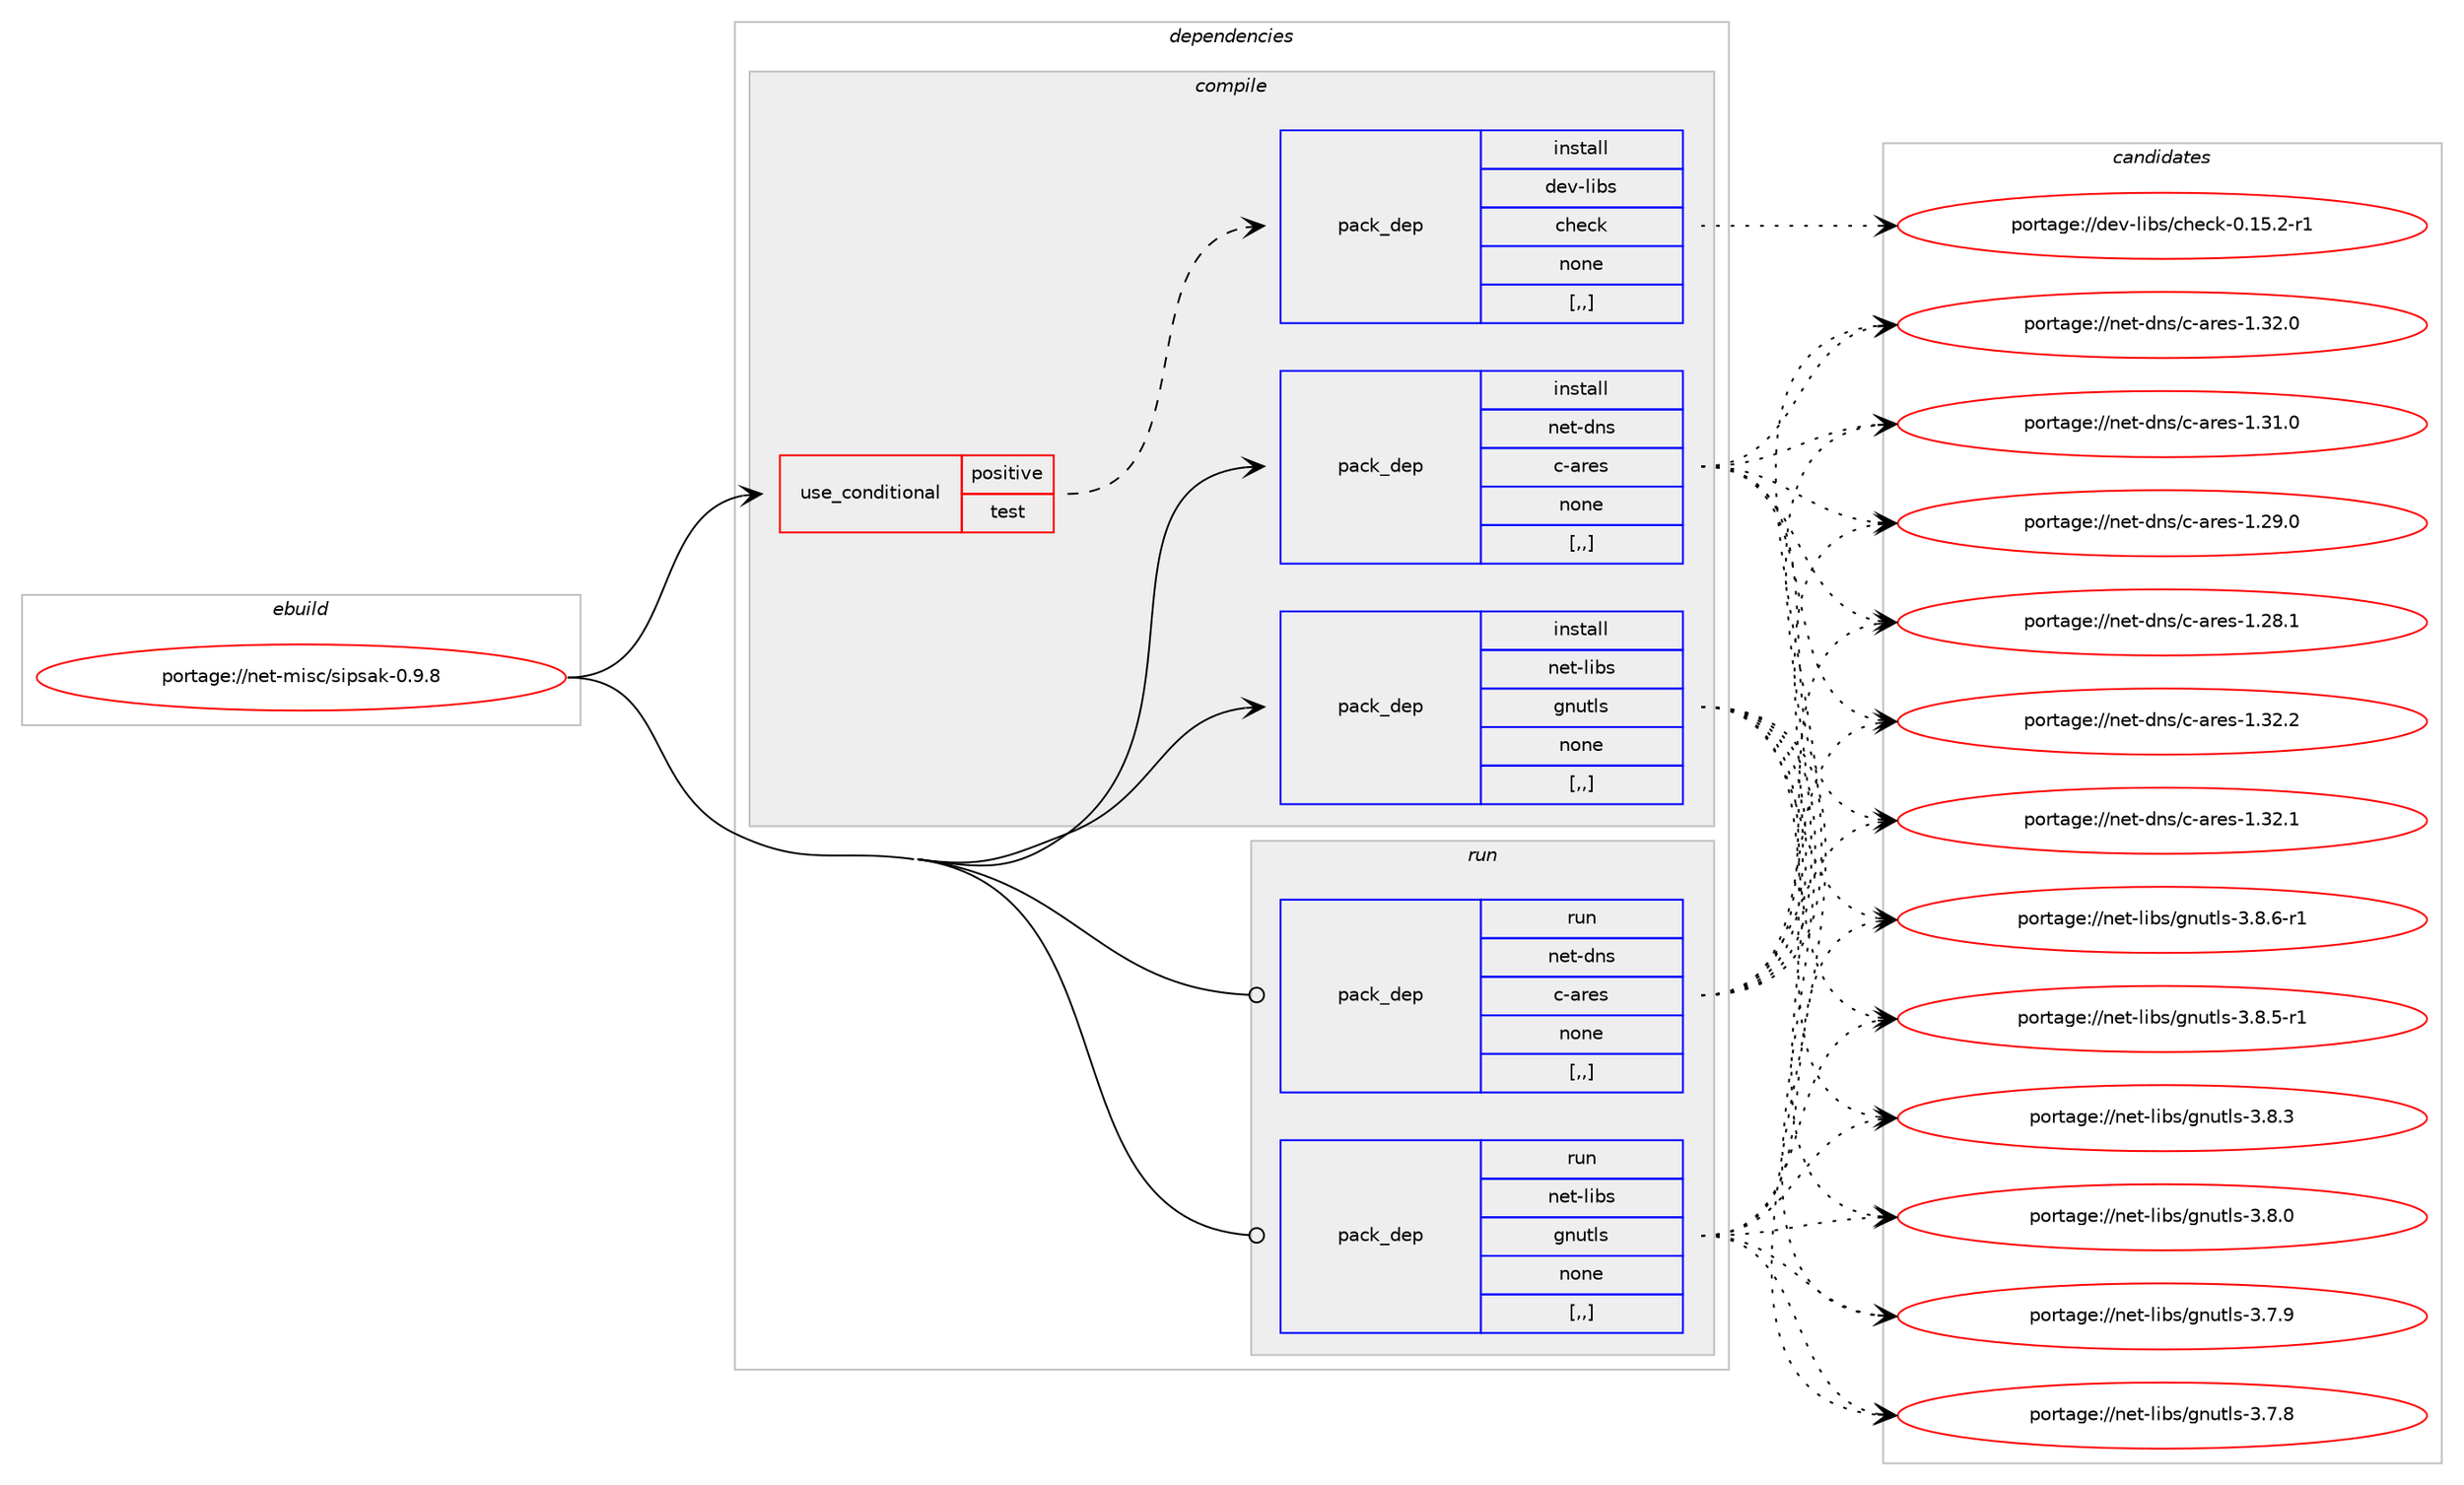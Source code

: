 digraph prolog {

# *************
# Graph options
# *************

newrank=true;
concentrate=true;
compound=true;
graph [rankdir=LR,fontname=Helvetica,fontsize=10,ranksep=1.5];#, ranksep=2.5, nodesep=0.2];
edge  [arrowhead=vee];
node  [fontname=Helvetica,fontsize=10];

# **********
# The ebuild
# **********

subgraph cluster_leftcol {
color=gray;
label=<<i>ebuild</i>>;
id [label="portage://net-misc/sipsak-0.9.8", color=red, width=4, href="../net-misc/sipsak-0.9.8.svg"];
}

# ****************
# The dependencies
# ****************

subgraph cluster_midcol {
color=gray;
label=<<i>dependencies</i>>;
subgraph cluster_compile {
fillcolor="#eeeeee";
style=filled;
label=<<i>compile</i>>;
subgraph cond98971 {
dependency375417 [label=<<TABLE BORDER="0" CELLBORDER="1" CELLSPACING="0" CELLPADDING="4"><TR><TD ROWSPAN="3" CELLPADDING="10">use_conditional</TD></TR><TR><TD>positive</TD></TR><TR><TD>test</TD></TR></TABLE>>, shape=none, color=red];
subgraph pack273752 {
dependency375418 [label=<<TABLE BORDER="0" CELLBORDER="1" CELLSPACING="0" CELLPADDING="4" WIDTH="220"><TR><TD ROWSPAN="6" CELLPADDING="30">pack_dep</TD></TR><TR><TD WIDTH="110">install</TD></TR><TR><TD>dev-libs</TD></TR><TR><TD>check</TD></TR><TR><TD>none</TD></TR><TR><TD>[,,]</TD></TR></TABLE>>, shape=none, color=blue];
}
dependency375417:e -> dependency375418:w [weight=20,style="dashed",arrowhead="vee"];
}
id:e -> dependency375417:w [weight=20,style="solid",arrowhead="vee"];
subgraph pack273753 {
dependency375419 [label=<<TABLE BORDER="0" CELLBORDER="1" CELLSPACING="0" CELLPADDING="4" WIDTH="220"><TR><TD ROWSPAN="6" CELLPADDING="30">pack_dep</TD></TR><TR><TD WIDTH="110">install</TD></TR><TR><TD>net-dns</TD></TR><TR><TD>c-ares</TD></TR><TR><TD>none</TD></TR><TR><TD>[,,]</TD></TR></TABLE>>, shape=none, color=blue];
}
id:e -> dependency375419:w [weight=20,style="solid",arrowhead="vee"];
subgraph pack273754 {
dependency375420 [label=<<TABLE BORDER="0" CELLBORDER="1" CELLSPACING="0" CELLPADDING="4" WIDTH="220"><TR><TD ROWSPAN="6" CELLPADDING="30">pack_dep</TD></TR><TR><TD WIDTH="110">install</TD></TR><TR><TD>net-libs</TD></TR><TR><TD>gnutls</TD></TR><TR><TD>none</TD></TR><TR><TD>[,,]</TD></TR></TABLE>>, shape=none, color=blue];
}
id:e -> dependency375420:w [weight=20,style="solid",arrowhead="vee"];
}
subgraph cluster_compileandrun {
fillcolor="#eeeeee";
style=filled;
label=<<i>compile and run</i>>;
}
subgraph cluster_run {
fillcolor="#eeeeee";
style=filled;
label=<<i>run</i>>;
subgraph pack273755 {
dependency375421 [label=<<TABLE BORDER="0" CELLBORDER="1" CELLSPACING="0" CELLPADDING="4" WIDTH="220"><TR><TD ROWSPAN="6" CELLPADDING="30">pack_dep</TD></TR><TR><TD WIDTH="110">run</TD></TR><TR><TD>net-dns</TD></TR><TR><TD>c-ares</TD></TR><TR><TD>none</TD></TR><TR><TD>[,,]</TD></TR></TABLE>>, shape=none, color=blue];
}
id:e -> dependency375421:w [weight=20,style="solid",arrowhead="odot"];
subgraph pack273756 {
dependency375422 [label=<<TABLE BORDER="0" CELLBORDER="1" CELLSPACING="0" CELLPADDING="4" WIDTH="220"><TR><TD ROWSPAN="6" CELLPADDING="30">pack_dep</TD></TR><TR><TD WIDTH="110">run</TD></TR><TR><TD>net-libs</TD></TR><TR><TD>gnutls</TD></TR><TR><TD>none</TD></TR><TR><TD>[,,]</TD></TR></TABLE>>, shape=none, color=blue];
}
id:e -> dependency375422:w [weight=20,style="solid",arrowhead="odot"];
}
}

# **************
# The candidates
# **************

subgraph cluster_choices {
rank=same;
color=gray;
label=<<i>candidates</i>>;

subgraph choice273752 {
color=black;
nodesep=1;
choice1001011184510810598115479910410199107454846495346504511449 [label="portage://dev-libs/check-0.15.2-r1", color=red, width=4,href="../dev-libs/check-0.15.2-r1.svg"];
dependency375418:e -> choice1001011184510810598115479910410199107454846495346504511449:w [style=dotted,weight="100"];
}
subgraph choice273753 {
color=black;
nodesep=1;
choice110101116451001101154799459711410111545494651504650 [label="portage://net-dns/c-ares-1.32.2", color=red, width=4,href="../net-dns/c-ares-1.32.2.svg"];
choice110101116451001101154799459711410111545494651504649 [label="portage://net-dns/c-ares-1.32.1", color=red, width=4,href="../net-dns/c-ares-1.32.1.svg"];
choice110101116451001101154799459711410111545494651504648 [label="portage://net-dns/c-ares-1.32.0", color=red, width=4,href="../net-dns/c-ares-1.32.0.svg"];
choice110101116451001101154799459711410111545494651494648 [label="portage://net-dns/c-ares-1.31.0", color=red, width=4,href="../net-dns/c-ares-1.31.0.svg"];
choice110101116451001101154799459711410111545494650574648 [label="portage://net-dns/c-ares-1.29.0", color=red, width=4,href="../net-dns/c-ares-1.29.0.svg"];
choice110101116451001101154799459711410111545494650564649 [label="portage://net-dns/c-ares-1.28.1", color=red, width=4,href="../net-dns/c-ares-1.28.1.svg"];
dependency375419:e -> choice110101116451001101154799459711410111545494651504650:w [style=dotted,weight="100"];
dependency375419:e -> choice110101116451001101154799459711410111545494651504649:w [style=dotted,weight="100"];
dependency375419:e -> choice110101116451001101154799459711410111545494651504648:w [style=dotted,weight="100"];
dependency375419:e -> choice110101116451001101154799459711410111545494651494648:w [style=dotted,weight="100"];
dependency375419:e -> choice110101116451001101154799459711410111545494650574648:w [style=dotted,weight="100"];
dependency375419:e -> choice110101116451001101154799459711410111545494650564649:w [style=dotted,weight="100"];
}
subgraph choice273754 {
color=black;
nodesep=1;
choice1101011164510810598115471031101171161081154551465646544511449 [label="portage://net-libs/gnutls-3.8.6-r1", color=red, width=4,href="../net-libs/gnutls-3.8.6-r1.svg"];
choice1101011164510810598115471031101171161081154551465646534511449 [label="portage://net-libs/gnutls-3.8.5-r1", color=red, width=4,href="../net-libs/gnutls-3.8.5-r1.svg"];
choice110101116451081059811547103110117116108115455146564651 [label="portage://net-libs/gnutls-3.8.3", color=red, width=4,href="../net-libs/gnutls-3.8.3.svg"];
choice110101116451081059811547103110117116108115455146564648 [label="portage://net-libs/gnutls-3.8.0", color=red, width=4,href="../net-libs/gnutls-3.8.0.svg"];
choice110101116451081059811547103110117116108115455146554657 [label="portage://net-libs/gnutls-3.7.9", color=red, width=4,href="../net-libs/gnutls-3.7.9.svg"];
choice110101116451081059811547103110117116108115455146554656 [label="portage://net-libs/gnutls-3.7.8", color=red, width=4,href="../net-libs/gnutls-3.7.8.svg"];
dependency375420:e -> choice1101011164510810598115471031101171161081154551465646544511449:w [style=dotted,weight="100"];
dependency375420:e -> choice1101011164510810598115471031101171161081154551465646534511449:w [style=dotted,weight="100"];
dependency375420:e -> choice110101116451081059811547103110117116108115455146564651:w [style=dotted,weight="100"];
dependency375420:e -> choice110101116451081059811547103110117116108115455146564648:w [style=dotted,weight="100"];
dependency375420:e -> choice110101116451081059811547103110117116108115455146554657:w [style=dotted,weight="100"];
dependency375420:e -> choice110101116451081059811547103110117116108115455146554656:w [style=dotted,weight="100"];
}
subgraph choice273755 {
color=black;
nodesep=1;
choice110101116451001101154799459711410111545494651504650 [label="portage://net-dns/c-ares-1.32.2", color=red, width=4,href="../net-dns/c-ares-1.32.2.svg"];
choice110101116451001101154799459711410111545494651504649 [label="portage://net-dns/c-ares-1.32.1", color=red, width=4,href="../net-dns/c-ares-1.32.1.svg"];
choice110101116451001101154799459711410111545494651504648 [label="portage://net-dns/c-ares-1.32.0", color=red, width=4,href="../net-dns/c-ares-1.32.0.svg"];
choice110101116451001101154799459711410111545494651494648 [label="portage://net-dns/c-ares-1.31.0", color=red, width=4,href="../net-dns/c-ares-1.31.0.svg"];
choice110101116451001101154799459711410111545494650574648 [label="portage://net-dns/c-ares-1.29.0", color=red, width=4,href="../net-dns/c-ares-1.29.0.svg"];
choice110101116451001101154799459711410111545494650564649 [label="portage://net-dns/c-ares-1.28.1", color=red, width=4,href="../net-dns/c-ares-1.28.1.svg"];
dependency375421:e -> choice110101116451001101154799459711410111545494651504650:w [style=dotted,weight="100"];
dependency375421:e -> choice110101116451001101154799459711410111545494651504649:w [style=dotted,weight="100"];
dependency375421:e -> choice110101116451001101154799459711410111545494651504648:w [style=dotted,weight="100"];
dependency375421:e -> choice110101116451001101154799459711410111545494651494648:w [style=dotted,weight="100"];
dependency375421:e -> choice110101116451001101154799459711410111545494650574648:w [style=dotted,weight="100"];
dependency375421:e -> choice110101116451001101154799459711410111545494650564649:w [style=dotted,weight="100"];
}
subgraph choice273756 {
color=black;
nodesep=1;
choice1101011164510810598115471031101171161081154551465646544511449 [label="portage://net-libs/gnutls-3.8.6-r1", color=red, width=4,href="../net-libs/gnutls-3.8.6-r1.svg"];
choice1101011164510810598115471031101171161081154551465646534511449 [label="portage://net-libs/gnutls-3.8.5-r1", color=red, width=4,href="../net-libs/gnutls-3.8.5-r1.svg"];
choice110101116451081059811547103110117116108115455146564651 [label="portage://net-libs/gnutls-3.8.3", color=red, width=4,href="../net-libs/gnutls-3.8.3.svg"];
choice110101116451081059811547103110117116108115455146564648 [label="portage://net-libs/gnutls-3.8.0", color=red, width=4,href="../net-libs/gnutls-3.8.0.svg"];
choice110101116451081059811547103110117116108115455146554657 [label="portage://net-libs/gnutls-3.7.9", color=red, width=4,href="../net-libs/gnutls-3.7.9.svg"];
choice110101116451081059811547103110117116108115455146554656 [label="portage://net-libs/gnutls-3.7.8", color=red, width=4,href="../net-libs/gnutls-3.7.8.svg"];
dependency375422:e -> choice1101011164510810598115471031101171161081154551465646544511449:w [style=dotted,weight="100"];
dependency375422:e -> choice1101011164510810598115471031101171161081154551465646534511449:w [style=dotted,weight="100"];
dependency375422:e -> choice110101116451081059811547103110117116108115455146564651:w [style=dotted,weight="100"];
dependency375422:e -> choice110101116451081059811547103110117116108115455146564648:w [style=dotted,weight="100"];
dependency375422:e -> choice110101116451081059811547103110117116108115455146554657:w [style=dotted,weight="100"];
dependency375422:e -> choice110101116451081059811547103110117116108115455146554656:w [style=dotted,weight="100"];
}
}

}
